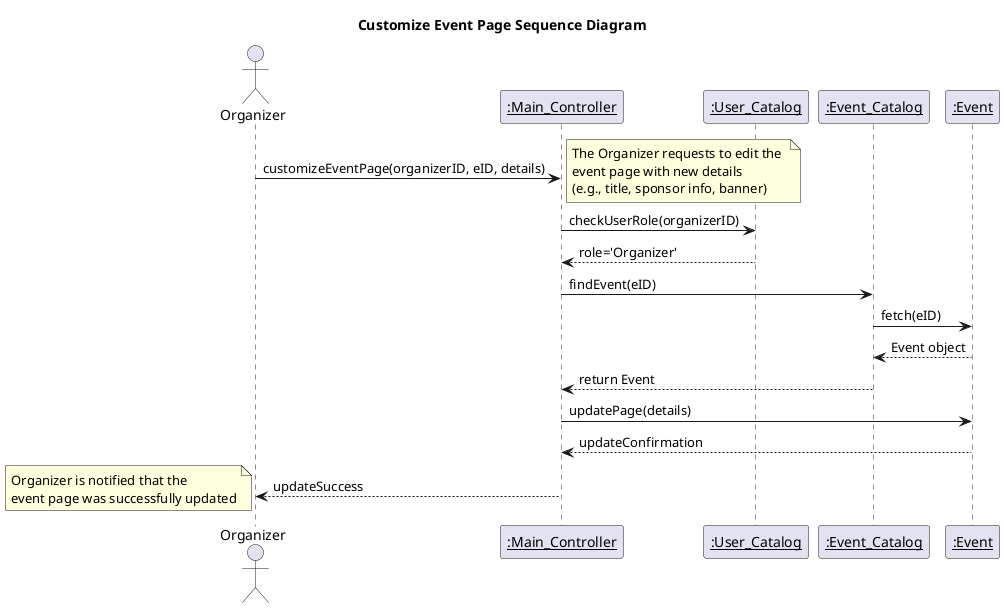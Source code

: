@startuml
title: Customize Event Page Sequence Diagram
 
actor "Organizer" as organizer
participant "__:Main_Controller__" as mainctrl
participant "__:User_Catalog__" as usercat
participant "__:Event_Catalog__" as eventcat
participant "__:Event__" as event
 
organizer -> mainctrl : customizeEventPage(organizerID, eID, details)
note right
  The Organizer requests to edit the 
  event page with new details 
  (e.g., title, sponsor info, banner)
end note
 
mainctrl -> usercat : checkUserRole(organizerID)
usercat --> mainctrl : role='Organizer'
 
mainctrl -> eventcat : findEvent(eID)
eventcat -> event : fetch(eID)
event --> eventcat : Event object
eventcat --> mainctrl : return Event
 
mainctrl -> event : updatePage(details)
event --> mainctrl : updateConfirmation
 
mainctrl --> organizer : updateSuccess
note left
  Organizer is notified that the 
  event page was successfully updated
end note
 
@enduml
